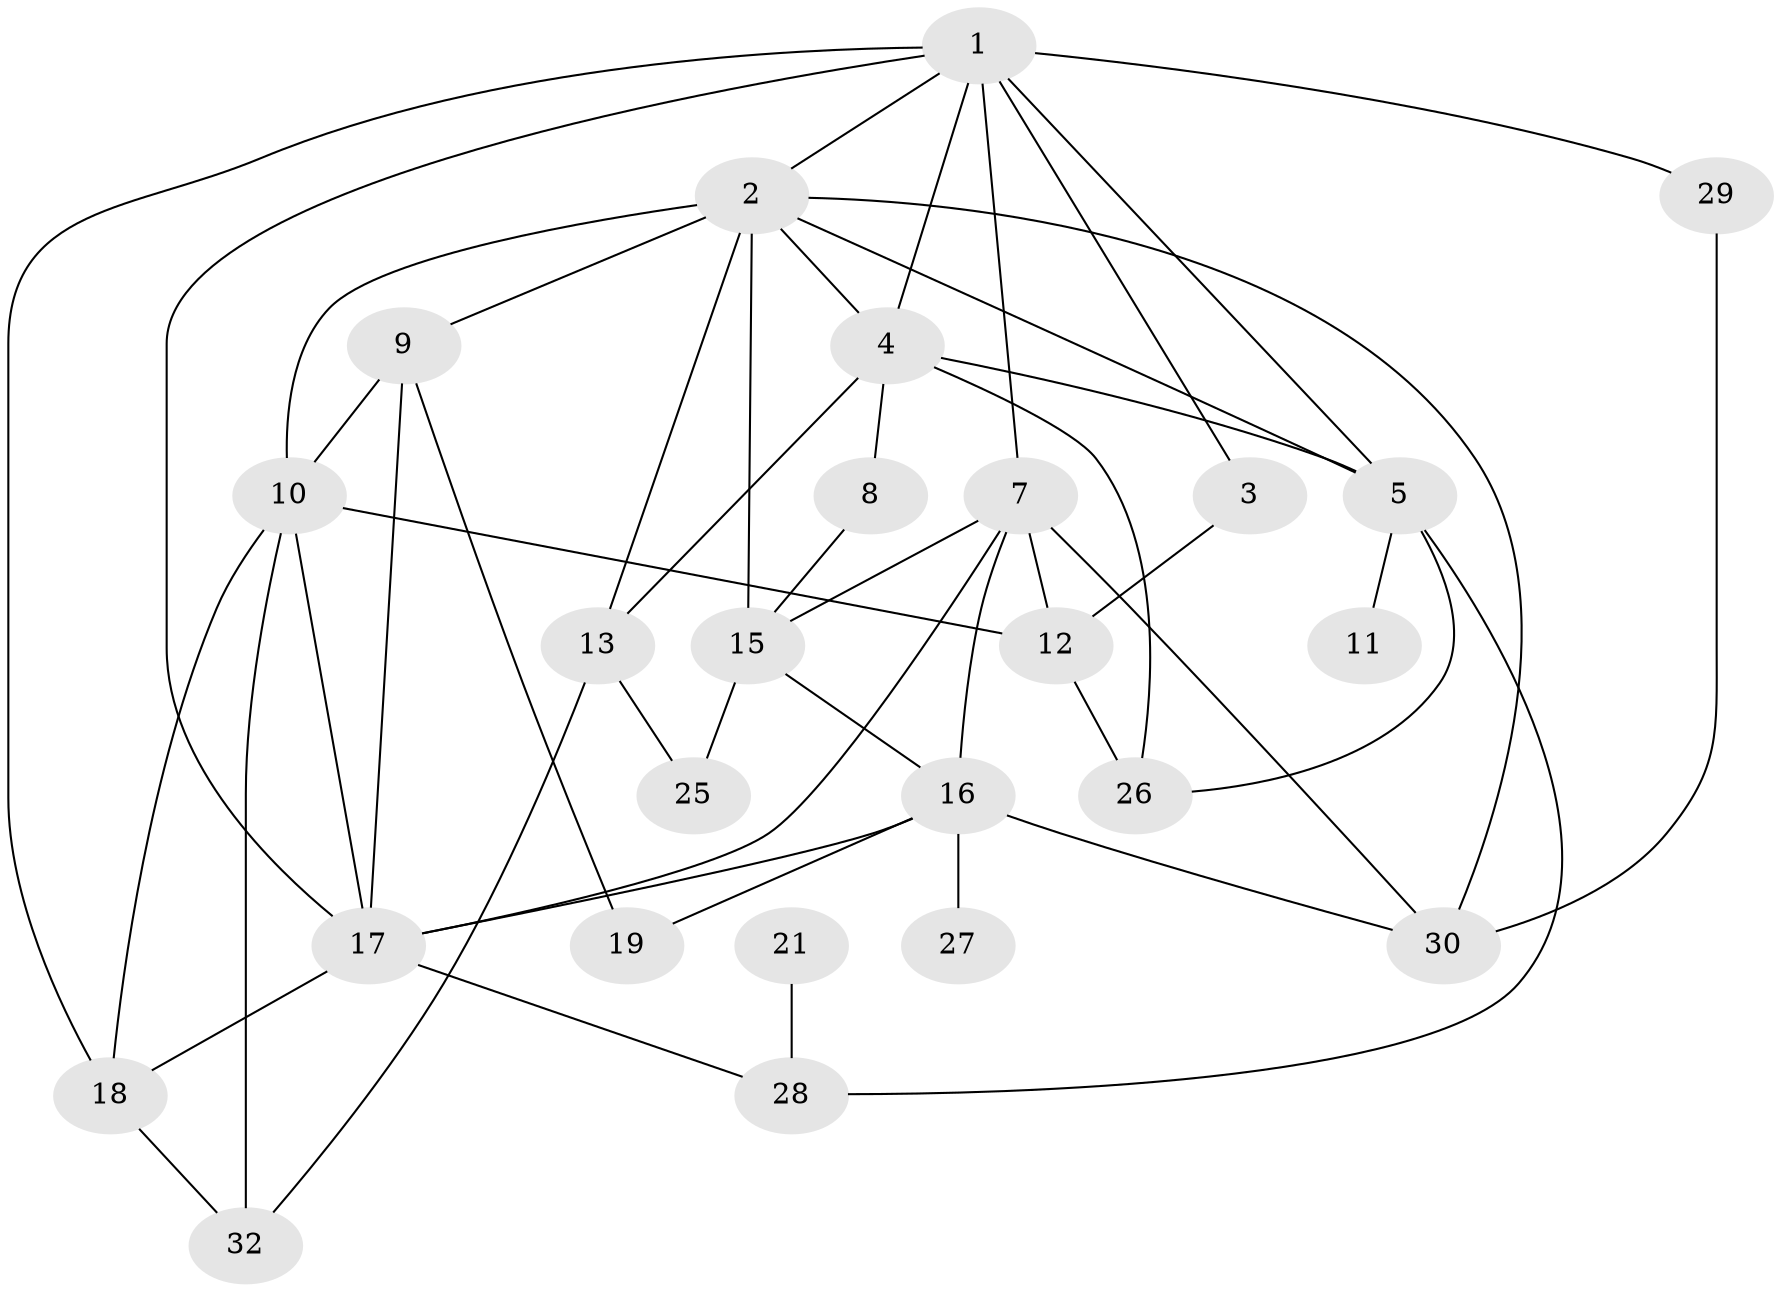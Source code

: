 // original degree distribution, {5: 0.140625, 4: 0.140625, 2: 0.25, 0: 0.109375, 3: 0.21875, 6: 0.03125, 1: 0.109375}
// Generated by graph-tools (version 1.1) at 2025/33/03/09/25 02:33:57]
// undirected, 25 vertices, 50 edges
graph export_dot {
graph [start="1"]
  node [color=gray90,style=filled];
  1;
  2;
  3;
  4;
  5;
  7;
  8;
  9;
  10;
  11;
  12;
  13;
  15;
  16;
  17;
  18;
  19;
  21;
  25;
  26;
  27;
  28;
  29;
  30;
  32;
  1 -- 2 [weight=1.0];
  1 -- 3 [weight=1.0];
  1 -- 4 [weight=1.0];
  1 -- 5 [weight=1.0];
  1 -- 7 [weight=1.0];
  1 -- 17 [weight=1.0];
  1 -- 18 [weight=1.0];
  1 -- 29 [weight=1.0];
  2 -- 4 [weight=1.0];
  2 -- 5 [weight=1.0];
  2 -- 9 [weight=1.0];
  2 -- 10 [weight=1.0];
  2 -- 13 [weight=1.0];
  2 -- 15 [weight=1.0];
  2 -- 30 [weight=1.0];
  3 -- 12 [weight=2.0];
  4 -- 5 [weight=1.0];
  4 -- 8 [weight=1.0];
  4 -- 13 [weight=1.0];
  4 -- 26 [weight=1.0];
  5 -- 11 [weight=2.0];
  5 -- 26 [weight=1.0];
  5 -- 28 [weight=1.0];
  7 -- 12 [weight=1.0];
  7 -- 15 [weight=1.0];
  7 -- 16 [weight=1.0];
  7 -- 17 [weight=1.0];
  7 -- 30 [weight=1.0];
  8 -- 15 [weight=1.0];
  9 -- 10 [weight=2.0];
  9 -- 17 [weight=1.0];
  9 -- 19 [weight=1.0];
  10 -- 12 [weight=1.0];
  10 -- 17 [weight=1.0];
  10 -- 18 [weight=1.0];
  10 -- 32 [weight=1.0];
  12 -- 26 [weight=1.0];
  13 -- 25 [weight=1.0];
  13 -- 32 [weight=1.0];
  15 -- 16 [weight=1.0];
  15 -- 25 [weight=1.0];
  16 -- 17 [weight=1.0];
  16 -- 19 [weight=1.0];
  16 -- 27 [weight=3.0];
  16 -- 30 [weight=1.0];
  17 -- 18 [weight=1.0];
  17 -- 28 [weight=1.0];
  18 -- 32 [weight=1.0];
  21 -- 28 [weight=1.0];
  29 -- 30 [weight=1.0];
}
